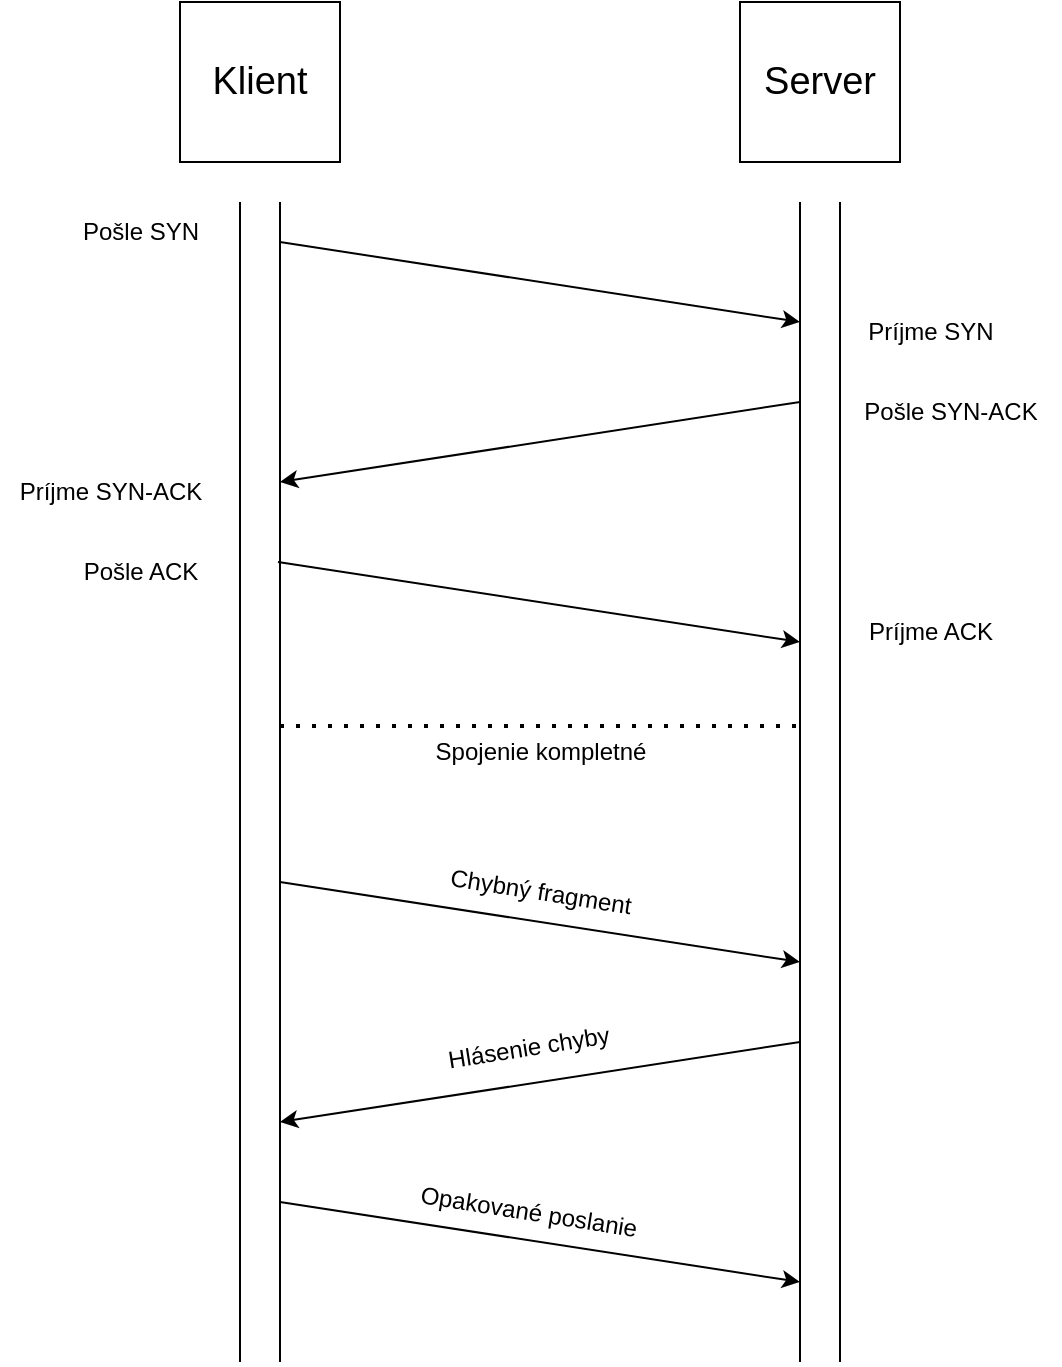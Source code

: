 <mxfile version="24.8.0">
  <diagram name="Page-1" id="6pgmIGVeEoQy3YXvBOqZ">
    <mxGraphModel dx="1221" dy="725" grid="1" gridSize="10" guides="1" tooltips="1" connect="1" arrows="1" fold="1" page="1" pageScale="1" pageWidth="827" pageHeight="1169" math="0" shadow="0">
      <root>
        <mxCell id="0" />
        <mxCell id="1" parent="0" />
        <mxCell id="SrzcJnZI2Mc3EGDtUo6o-1" value="" style="endArrow=none;html=1;rounded=0;" edge="1" parent="1">
          <mxGeometry width="50" height="50" relative="1" as="geometry">
            <mxPoint x="270" y="720" as="sourcePoint" />
            <mxPoint x="270" y="140" as="targetPoint" />
          </mxGeometry>
        </mxCell>
        <mxCell id="SrzcJnZI2Mc3EGDtUo6o-2" value="" style="endArrow=none;html=1;rounded=0;" edge="1" parent="1">
          <mxGeometry width="50" height="50" relative="1" as="geometry">
            <mxPoint x="290" y="720" as="sourcePoint" />
            <mxPoint x="290" y="140" as="targetPoint" />
          </mxGeometry>
        </mxCell>
        <mxCell id="SrzcJnZI2Mc3EGDtUo6o-3" value="" style="endArrow=none;html=1;rounded=0;" edge="1" parent="1">
          <mxGeometry width="50" height="50" relative="1" as="geometry">
            <mxPoint x="550" y="720" as="sourcePoint" />
            <mxPoint x="550" y="140" as="targetPoint" />
          </mxGeometry>
        </mxCell>
        <mxCell id="SrzcJnZI2Mc3EGDtUo6o-4" value="" style="endArrow=none;html=1;rounded=0;" edge="1" parent="1">
          <mxGeometry width="50" height="50" relative="1" as="geometry">
            <mxPoint x="570" y="720" as="sourcePoint" />
            <mxPoint x="570" y="140" as="targetPoint" />
          </mxGeometry>
        </mxCell>
        <mxCell id="SrzcJnZI2Mc3EGDtUo6o-5" value="&lt;font style=&quot;font-size: 19px;&quot;&gt;Klient&lt;/font&gt;" style="whiteSpace=wrap;html=1;aspect=fixed;" vertex="1" parent="1">
          <mxGeometry x="240" y="40" width="80" height="80" as="geometry" />
        </mxCell>
        <mxCell id="SrzcJnZI2Mc3EGDtUo6o-6" value="&lt;span style=&quot;font-size: 19px;&quot;&gt;Server&lt;/span&gt;" style="whiteSpace=wrap;html=1;aspect=fixed;" vertex="1" parent="1">
          <mxGeometry x="520" y="40" width="80" height="80" as="geometry" />
        </mxCell>
        <mxCell id="SrzcJnZI2Mc3EGDtUo6o-7" value="" style="endArrow=classic;html=1;rounded=0;" edge="1" parent="1">
          <mxGeometry width="50" height="50" relative="1" as="geometry">
            <mxPoint x="290" y="160" as="sourcePoint" />
            <mxPoint x="550" y="200" as="targetPoint" />
          </mxGeometry>
        </mxCell>
        <mxCell id="SrzcJnZI2Mc3EGDtUo6o-9" value="Pošle SYN" style="text;html=1;align=center;verticalAlign=middle;resizable=0;points=[];autosize=1;strokeColor=none;fillColor=none;" vertex="1" parent="1">
          <mxGeometry x="180" y="140" width="80" height="30" as="geometry" />
        </mxCell>
        <mxCell id="SrzcJnZI2Mc3EGDtUo6o-10" value="Príjme SYN" style="text;html=1;align=center;verticalAlign=middle;resizable=0;points=[];autosize=1;strokeColor=none;fillColor=none;" vertex="1" parent="1">
          <mxGeometry x="570" y="190" width="90" height="30" as="geometry" />
        </mxCell>
        <mxCell id="SrzcJnZI2Mc3EGDtUo6o-11" value="" style="endArrow=classic;html=1;rounded=0;" edge="1" parent="1">
          <mxGeometry width="50" height="50" relative="1" as="geometry">
            <mxPoint x="550" y="240" as="sourcePoint" />
            <mxPoint x="290" y="280" as="targetPoint" />
          </mxGeometry>
        </mxCell>
        <mxCell id="SrzcJnZI2Mc3EGDtUo6o-12" value="Pošle SYN-ACK" style="text;html=1;align=center;verticalAlign=middle;resizable=0;points=[];autosize=1;strokeColor=none;fillColor=none;" vertex="1" parent="1">
          <mxGeometry x="570" y="230" width="110" height="30" as="geometry" />
        </mxCell>
        <mxCell id="SrzcJnZI2Mc3EGDtUo6o-13" value="Príjme SYN-ACK" style="text;html=1;align=center;verticalAlign=middle;resizable=0;points=[];autosize=1;strokeColor=none;fillColor=none;" vertex="1" parent="1">
          <mxGeometry x="150" y="270" width="110" height="30" as="geometry" />
        </mxCell>
        <mxCell id="SrzcJnZI2Mc3EGDtUo6o-14" value="" style="endArrow=classic;html=1;rounded=0;" edge="1" parent="1">
          <mxGeometry width="50" height="50" relative="1" as="geometry">
            <mxPoint x="289" y="320" as="sourcePoint" />
            <mxPoint x="550" y="360" as="targetPoint" />
          </mxGeometry>
        </mxCell>
        <mxCell id="SrzcJnZI2Mc3EGDtUo6o-15" value="Pošle ACK" style="text;html=1;align=center;verticalAlign=middle;resizable=0;points=[];autosize=1;strokeColor=none;fillColor=none;" vertex="1" parent="1">
          <mxGeometry x="180" y="310" width="80" height="30" as="geometry" />
        </mxCell>
        <mxCell id="SrzcJnZI2Mc3EGDtUo6o-16" value="Príjme ACK" style="text;html=1;align=center;verticalAlign=middle;resizable=0;points=[];autosize=1;strokeColor=none;fillColor=none;" vertex="1" parent="1">
          <mxGeometry x="570" y="340" width="90" height="30" as="geometry" />
        </mxCell>
        <mxCell id="SrzcJnZI2Mc3EGDtUo6o-17" value="" style="endArrow=none;dashed=1;html=1;dashPattern=1 3;strokeWidth=2;rounded=0;" edge="1" parent="1">
          <mxGeometry width="50" height="50" relative="1" as="geometry">
            <mxPoint x="290" y="402" as="sourcePoint" />
            <mxPoint x="550" y="402" as="targetPoint" />
          </mxGeometry>
        </mxCell>
        <mxCell id="SrzcJnZI2Mc3EGDtUo6o-18" value="Spojenie kompletné" style="text;html=1;align=center;verticalAlign=middle;resizable=0;points=[];autosize=1;strokeColor=none;fillColor=none;" vertex="1" parent="1">
          <mxGeometry x="355" y="400" width="130" height="30" as="geometry" />
        </mxCell>
        <mxCell id="SrzcJnZI2Mc3EGDtUo6o-19" value="" style="endArrow=classic;html=1;rounded=0;" edge="1" parent="1">
          <mxGeometry width="50" height="50" relative="1" as="geometry">
            <mxPoint x="290" y="480" as="sourcePoint" />
            <mxPoint x="550" y="520" as="targetPoint" />
          </mxGeometry>
        </mxCell>
        <mxCell id="SrzcJnZI2Mc3EGDtUo6o-20" value="" style="endArrow=classic;html=1;rounded=0;" edge="1" parent="1">
          <mxGeometry width="50" height="50" relative="1" as="geometry">
            <mxPoint x="550" y="560" as="sourcePoint" />
            <mxPoint x="290" y="600" as="targetPoint" />
          </mxGeometry>
        </mxCell>
        <mxCell id="SrzcJnZI2Mc3EGDtUo6o-21" value="" style="endArrow=classic;html=1;rounded=0;" edge="1" parent="1">
          <mxGeometry width="50" height="50" relative="1" as="geometry">
            <mxPoint x="290" y="640" as="sourcePoint" />
            <mxPoint x="550" y="680" as="targetPoint" />
          </mxGeometry>
        </mxCell>
        <mxCell id="SrzcJnZI2Mc3EGDtUo6o-22" value="Chybný fragment" style="text;html=1;align=center;verticalAlign=middle;resizable=0;points=[];autosize=1;strokeColor=none;fillColor=none;rotation=9;" vertex="1" parent="1">
          <mxGeometry x="365" y="470" width="110" height="30" as="geometry" />
        </mxCell>
        <mxCell id="SrzcJnZI2Mc3EGDtUo6o-23" value="Hlásenie chyby" style="text;html=1;align=center;verticalAlign=middle;resizable=0;points=[];autosize=1;strokeColor=none;fillColor=none;rotation=351;" vertex="1" parent="1">
          <mxGeometry x="364" y="548" width="100" height="30" as="geometry" />
        </mxCell>
        <mxCell id="SrzcJnZI2Mc3EGDtUo6o-24" value="Opakované poslanie" style="text;html=1;align=center;verticalAlign=middle;resizable=0;points=[];autosize=1;strokeColor=none;fillColor=none;rotation=9;" vertex="1" parent="1">
          <mxGeometry x="349" y="630" width="130" height="30" as="geometry" />
        </mxCell>
      </root>
    </mxGraphModel>
  </diagram>
</mxfile>
